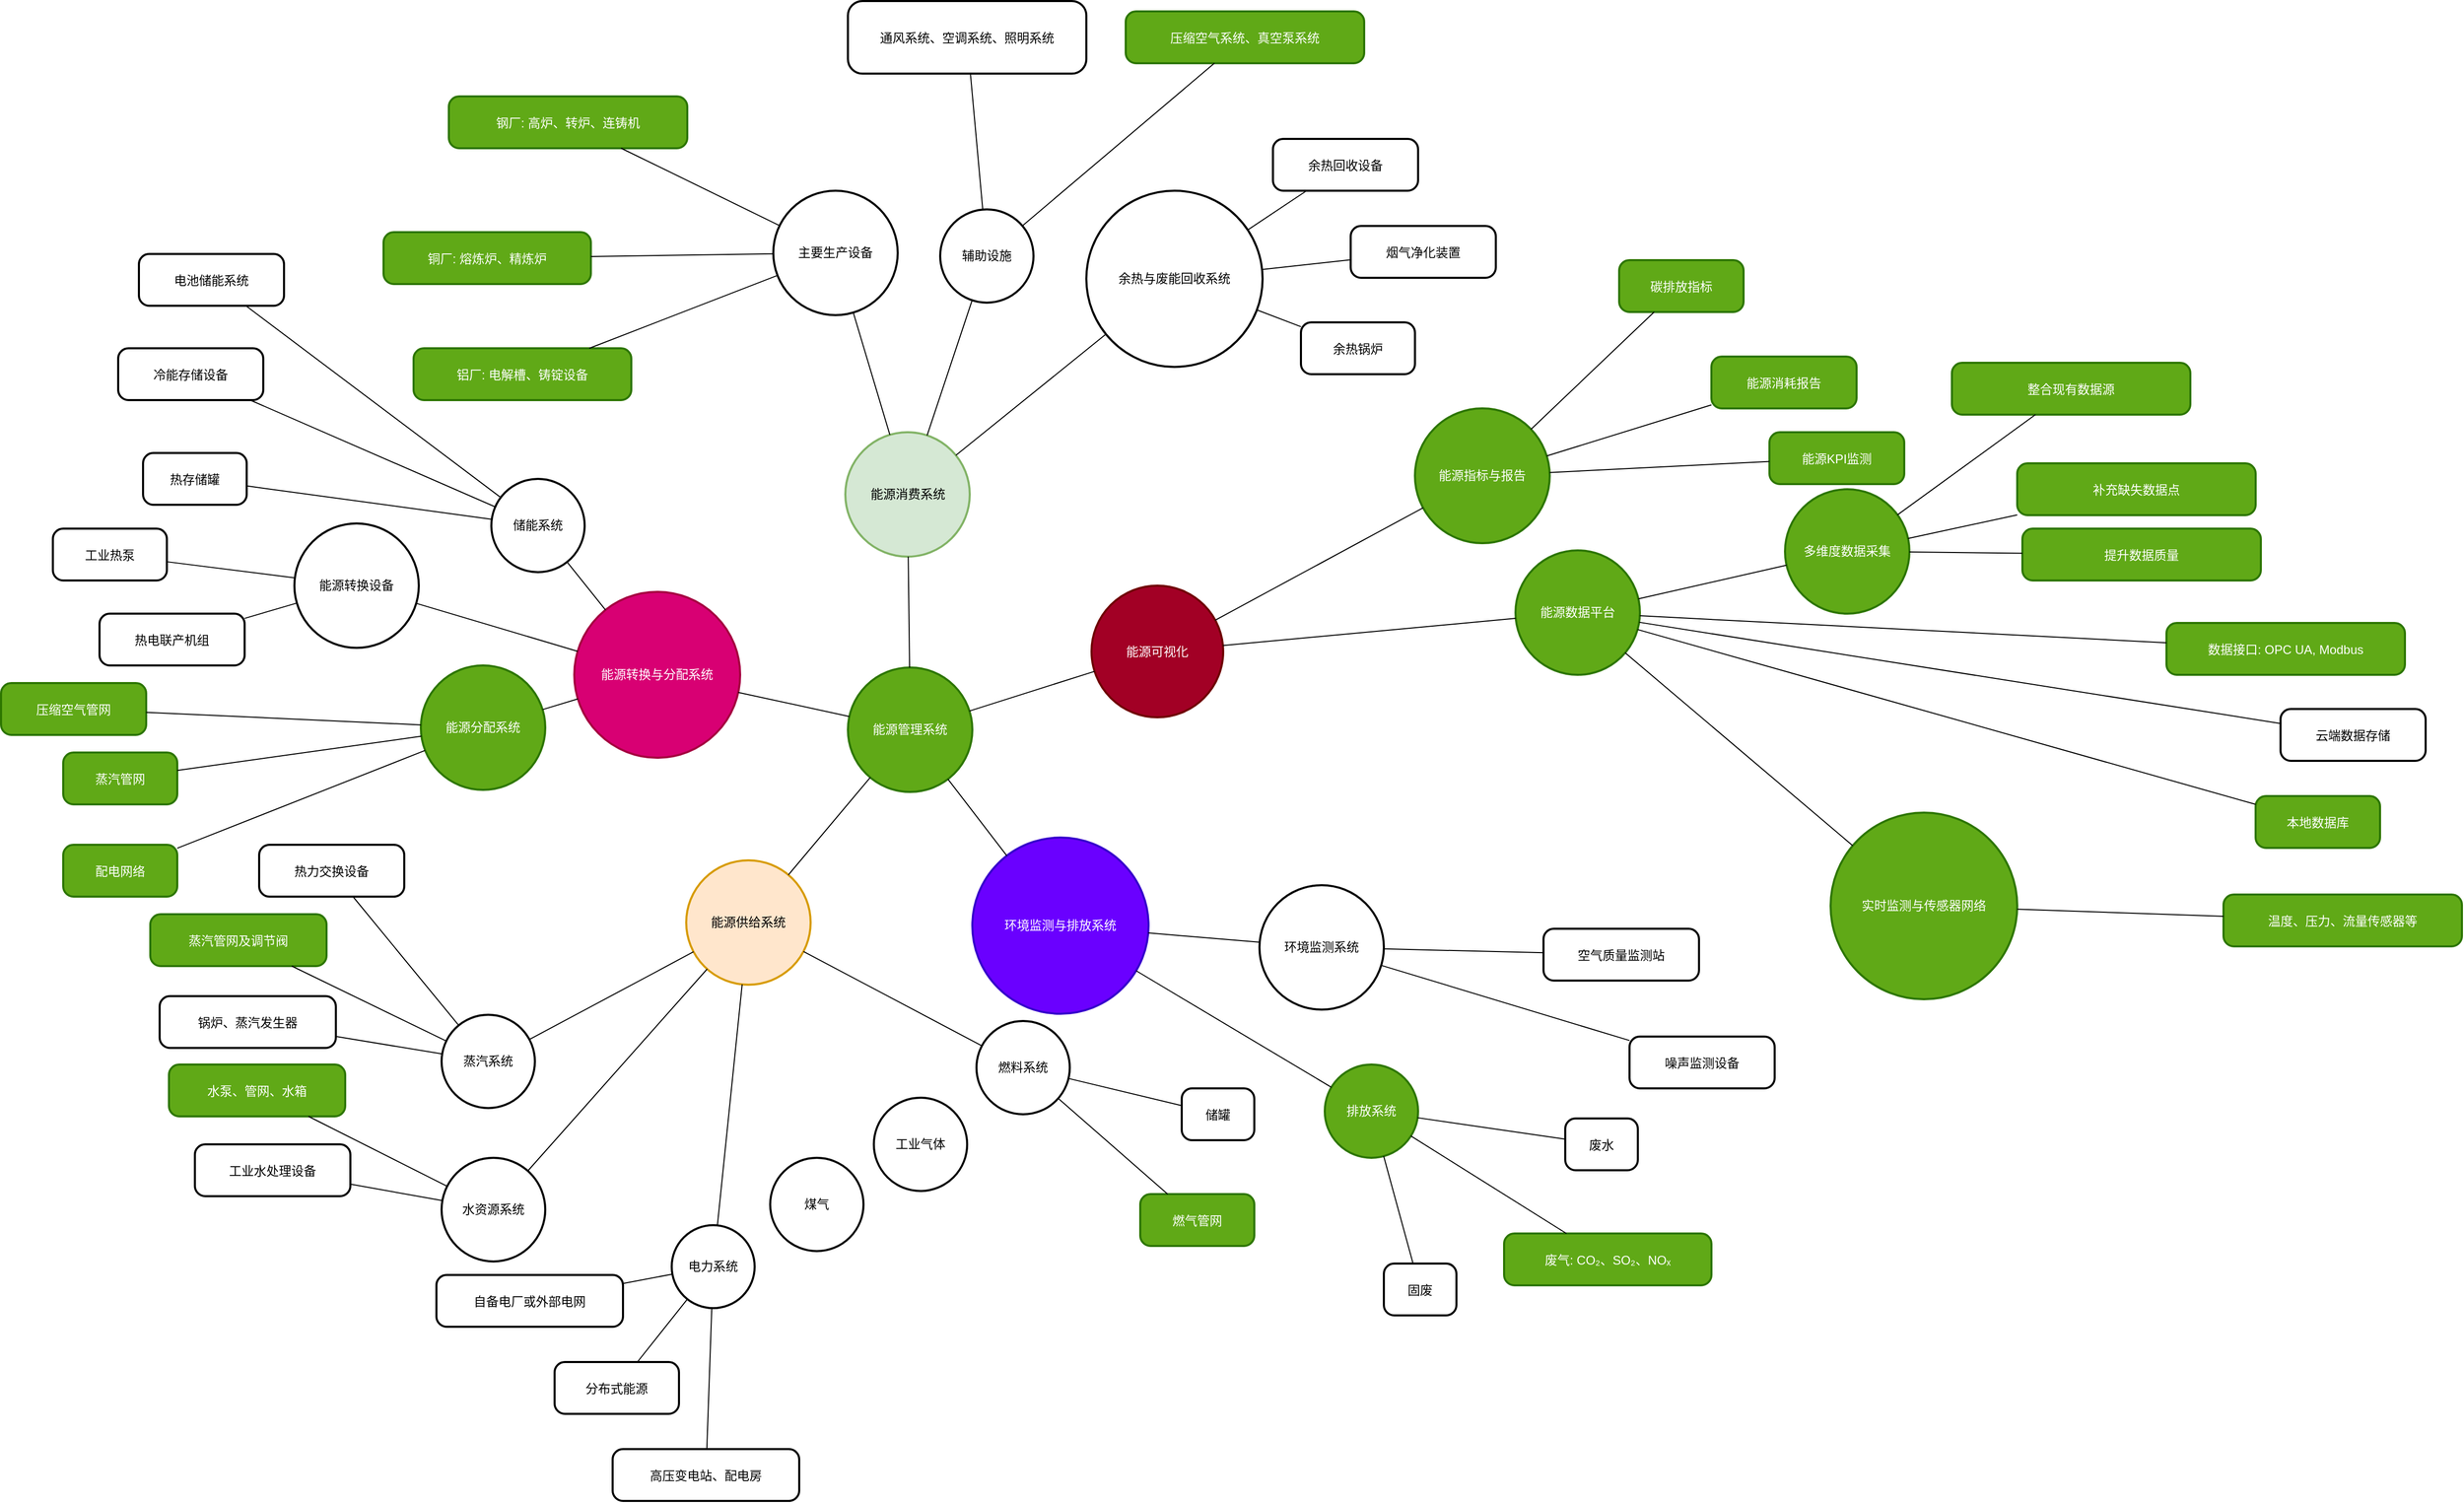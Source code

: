 <mxfile border="50" scale="3" compressed="false" locked="false" version="26.2.13">
  <diagram name="Blank" id="YmL12bMKpDGza6XwsDPr">
    <mxGraphModel dx="1762" dy="795" grid="0" gridSize="10" guides="1" tooltips="1" connect="1" arrows="1" fold="1" page="0" pageScale="1" pageWidth="827" pageHeight="1169" background="none" math="1" shadow="0">
      <root>
        <mxCell id="X5NqExCQtvZxIxQ7pmgY-0" />
        <mxCell id="1" parent="X5NqExCQtvZxIxQ7pmgY-0" />
        <mxCell id="WPgvBvjp4FEESnjXduVI-1" value="能源管理系统" style="ellipse;aspect=fixed;strokeWidth=2;whiteSpace=wrap;fillColor=#60a917;fontColor=#ffffff;strokeColor=#2D7600;" parent="1" vertex="1">
          <mxGeometry x="534" y="765" width="120" height="120" as="geometry" />
        </mxCell>
        <mxCell id="WPgvBvjp4FEESnjXduVI-2" value="能源供给系统" style="ellipse;aspect=fixed;strokeWidth=2;whiteSpace=wrap;fillColor=#ffe6cc;strokeColor=#d79b00;" parent="1" vertex="1">
          <mxGeometry x="378" y="951" width="120" height="120" as="geometry" />
        </mxCell>
        <mxCell id="WPgvBvjp4FEESnjXduVI-3" value="电力系统" style="ellipse;aspect=fixed;strokeWidth=2;whiteSpace=wrap;" parent="1" vertex="1">
          <mxGeometry x="364" y="1303" width="80" height="80" as="geometry" />
        </mxCell>
        <mxCell id="WPgvBvjp4FEESnjXduVI-4" value="高压变电站、配电房" style="rounded=1;arcSize=20;strokeWidth=2" parent="1" vertex="1">
          <mxGeometry x="307" y="1519" width="180" height="50" as="geometry" />
        </mxCell>
        <mxCell id="WPgvBvjp4FEESnjXduVI-5" value="自备电厂或外部电网" style="rounded=1;arcSize=20;strokeWidth=2" parent="1" vertex="1">
          <mxGeometry x="137" y="1351" width="180" height="50" as="geometry" />
        </mxCell>
        <mxCell id="WPgvBvjp4FEESnjXduVI-6" value="分布式能源" style="rounded=1;arcSize=20;strokeWidth=2" parent="1" vertex="1">
          <mxGeometry x="251" y="1435" width="120" height="50" as="geometry" />
        </mxCell>
        <mxCell id="WPgvBvjp4FEESnjXduVI-7" value="蒸汽系统" style="ellipse;aspect=fixed;strokeWidth=2;whiteSpace=wrap;" parent="1" vertex="1">
          <mxGeometry x="142" y="1100" width="90" height="90" as="geometry" />
        </mxCell>
        <mxCell id="WPgvBvjp4FEESnjXduVI-8" value="锅炉、蒸汽发生器" style="rounded=1;arcSize=20;strokeWidth=2" parent="1" vertex="1">
          <mxGeometry x="-130" y="1082" width="170" height="50" as="geometry" />
        </mxCell>
        <mxCell id="WPgvBvjp4FEESnjXduVI-9" value="蒸汽管网及调节阀" style="rounded=1;arcSize=20;strokeWidth=2;fillColor=#60a917;fontColor=#ffffff;strokeColor=#2D7600;" parent="1" vertex="1">
          <mxGeometry x="-139" y="1003" width="170" height="50" as="geometry" />
        </mxCell>
        <mxCell id="WPgvBvjp4FEESnjXduVI-10" value="热力交换设备" style="rounded=1;arcSize=20;strokeWidth=2" parent="1" vertex="1">
          <mxGeometry x="-34" y="936" width="140" height="50" as="geometry" />
        </mxCell>
        <mxCell id="WPgvBvjp4FEESnjXduVI-11" value="燃料系统" style="ellipse;aspect=fixed;strokeWidth=2;whiteSpace=wrap;" parent="1" vertex="1">
          <mxGeometry x="658" y="1106" width="90" height="90" as="geometry" />
        </mxCell>
        <mxCell id="WPgvBvjp4FEESnjXduVI-12" value="燃气管网" style="rounded=1;arcSize=20;strokeWidth=2;fillColor=#60a917;fontColor=#ffffff;strokeColor=#2D7600;" parent="1" vertex="1">
          <mxGeometry x="816" y="1273" width="110" height="50" as="geometry" />
        </mxCell>
        <mxCell id="WPgvBvjp4FEESnjXduVI-13" value="储罐" style="rounded=1;arcSize=20;strokeWidth=2" parent="1" vertex="1">
          <mxGeometry x="856" y="1171" width="70" height="50" as="geometry" />
        </mxCell>
        <mxCell id="WPgvBvjp4FEESnjXduVI-14" value="水资源系统" style="ellipse;aspect=fixed;strokeWidth=2;whiteSpace=wrap;" parent="1" vertex="1">
          <mxGeometry x="142" y="1238" width="100" height="100" as="geometry" />
        </mxCell>
        <mxCell id="WPgvBvjp4FEESnjXduVI-15" value="工业水处理设备" style="rounded=1;arcSize=20;strokeWidth=2" parent="1" vertex="1">
          <mxGeometry x="-96" y="1225" width="150" height="50" as="geometry" />
        </mxCell>
        <mxCell id="WPgvBvjp4FEESnjXduVI-16" value="水泵、管网、水箱" style="rounded=1;arcSize=20;strokeWidth=2;fillColor=#60a917;fontColor=#ffffff;strokeColor=#2D7600;" parent="1" vertex="1">
          <mxGeometry x="-121" y="1148" width="170" height="50" as="geometry" />
        </mxCell>
        <mxCell id="WPgvBvjp4FEESnjXduVI-17" value="能源转换与分配系统" style="ellipse;aspect=fixed;strokeWidth=2;whiteSpace=wrap;fillColor=#d80073;fontColor=#ffffff;strokeColor=#A50040;" parent="1" vertex="1">
          <mxGeometry x="270" y="692" width="160" height="160" as="geometry" />
        </mxCell>
        <mxCell id="WPgvBvjp4FEESnjXduVI-18" value="能源转换设备" style="ellipse;aspect=fixed;strokeWidth=2;whiteSpace=wrap;" parent="1" vertex="1">
          <mxGeometry y="626" width="120" height="120" as="geometry" />
        </mxCell>
        <mxCell id="WPgvBvjp4FEESnjXduVI-19" value="热电联产机组" style="rounded=1;arcSize=20;strokeWidth=2" parent="1" vertex="1">
          <mxGeometry x="-188" y="713" width="140" height="50" as="geometry" />
        </mxCell>
        <mxCell id="WPgvBvjp4FEESnjXduVI-20" value="工业热泵" style="rounded=1;arcSize=20;strokeWidth=2" parent="1" vertex="1">
          <mxGeometry x="-233" y="631" width="110" height="50" as="geometry" />
        </mxCell>
        <mxCell id="WPgvBvjp4FEESnjXduVI-21" value="能源分配系统" style="ellipse;aspect=fixed;strokeWidth=2;whiteSpace=wrap;fillColor=#60a917;fontColor=#ffffff;strokeColor=#2D7600;" parent="1" vertex="1">
          <mxGeometry x="122" y="763" width="120" height="120" as="geometry" />
        </mxCell>
        <mxCell id="WPgvBvjp4FEESnjXduVI-22" value="配电网络" style="rounded=1;arcSize=20;strokeWidth=2;fillColor=#60a917;fontColor=#ffffff;strokeColor=#2D7600;" parent="1" vertex="1">
          <mxGeometry x="-223" y="936" width="110" height="50" as="geometry" />
        </mxCell>
        <mxCell id="WPgvBvjp4FEESnjXduVI-23" value="蒸汽管网" style="rounded=1;arcSize=20;strokeWidth=2;fillColor=#60a917;fontColor=#ffffff;strokeColor=#2D7600;" parent="1" vertex="1">
          <mxGeometry x="-223" y="847" width="110" height="50" as="geometry" />
        </mxCell>
        <mxCell id="WPgvBvjp4FEESnjXduVI-24" value="压缩空气管网" style="rounded=1;arcSize=20;strokeWidth=2;fillColor=#60a917;fontColor=#ffffff;strokeColor=#2D7600;" parent="1" vertex="1">
          <mxGeometry x="-283" y="780" width="140" height="50" as="geometry" />
        </mxCell>
        <mxCell id="WPgvBvjp4FEESnjXduVI-25" value="储能系统" style="ellipse;aspect=fixed;strokeWidth=2;whiteSpace=wrap;" parent="1" vertex="1">
          <mxGeometry x="190" y="583" width="90" height="90" as="geometry" />
        </mxCell>
        <mxCell id="WPgvBvjp4FEESnjXduVI-26" value="电池储能系统" style="rounded=1;arcSize=20;strokeWidth=2" parent="1" vertex="1">
          <mxGeometry x="-150" y="366" width="140" height="50" as="geometry" />
        </mxCell>
        <mxCell id="WPgvBvjp4FEESnjXduVI-27" value="热存储罐" style="rounded=1;arcSize=20;strokeWidth=2" parent="1" vertex="1">
          <mxGeometry x="-146" y="558" width="100" height="50" as="geometry" />
        </mxCell>
        <mxCell id="WPgvBvjp4FEESnjXduVI-28" value="冷能存储设备" style="rounded=1;arcSize=20;strokeWidth=2" parent="1" vertex="1">
          <mxGeometry x="-170" y="457" width="140" height="50" as="geometry" />
        </mxCell>
        <mxCell id="WPgvBvjp4FEESnjXduVI-29" value="能源消费系统" style="ellipse;aspect=fixed;strokeWidth=2;whiteSpace=wrap;fillColor=#d5e8d4;strokeColor=#82b366;" parent="1" vertex="1">
          <mxGeometry x="531.5" y="538" width="120" height="120" as="geometry" />
        </mxCell>
        <mxCell id="WPgvBvjp4FEESnjXduVI-30" value="主要生产设备" style="ellipse;aspect=fixed;strokeWidth=2;whiteSpace=wrap;" parent="1" vertex="1">
          <mxGeometry x="462" y="305" width="120" height="120" as="geometry" />
        </mxCell>
        <mxCell id="WPgvBvjp4FEESnjXduVI-31" value="钢厂: 高炉、转炉、连铸机" style="rounded=1;arcSize=20;strokeWidth=2;fillColor=#60a917;fontColor=#ffffff;strokeColor=#2D7600;" parent="1" vertex="1">
          <mxGeometry x="149" y="214" width="230" height="50" as="geometry" />
        </mxCell>
        <mxCell id="WPgvBvjp4FEESnjXduVI-32" value="铝厂: 电解槽、铸锭设备" style="rounded=1;arcSize=20;strokeWidth=2;fillColor=#60a917;fontColor=#ffffff;strokeColor=#2D7600;" parent="1" vertex="1">
          <mxGeometry x="115" y="457" width="210" height="50" as="geometry" />
        </mxCell>
        <mxCell id="WPgvBvjp4FEESnjXduVI-33" value="铜厂: 熔炼炉、精炼炉" style="rounded=1;arcSize=20;strokeWidth=2;fillColor=#60a917;fontColor=#ffffff;strokeColor=#2D7600;" parent="1" vertex="1">
          <mxGeometry x="86" y="345" width="200" height="50" as="geometry" />
        </mxCell>
        <mxCell id="WPgvBvjp4FEESnjXduVI-34" value="辅助设施" style="ellipse;aspect=fixed;strokeWidth=2;whiteSpace=wrap;" parent="1" vertex="1">
          <mxGeometry x="623" y="323" width="90" height="90" as="geometry" />
        </mxCell>
        <mxCell id="WPgvBvjp4FEESnjXduVI-35" value="通风系统、空调系统、照明系统" style="rounded=1;arcSize=20;strokeWidth=2" parent="1" vertex="1">
          <mxGeometry x="534" y="122" width="230" height="70" as="geometry" />
        </mxCell>
        <mxCell id="WPgvBvjp4FEESnjXduVI-36" value="压缩空气系统、真空泵系统" style="rounded=1;arcSize=20;strokeWidth=2;fillColor=#60a917;fontColor=#ffffff;strokeColor=#2D7600;" parent="1" vertex="1">
          <mxGeometry x="802" y="132" width="230" height="50" as="geometry" />
        </mxCell>
        <mxCell id="WPgvBvjp4FEESnjXduVI-37" value="余热与废能回收系统" style="ellipse;aspect=fixed;strokeWidth=2;whiteSpace=wrap;" parent="1" vertex="1">
          <mxGeometry x="764" y="305" width="170" height="170" as="geometry" />
        </mxCell>
        <mxCell id="WPgvBvjp4FEESnjXduVI-38" value="余热锅炉" style="rounded=1;arcSize=20;strokeWidth=2" parent="1" vertex="1">
          <mxGeometry x="971" y="432" width="110" height="50" as="geometry" />
        </mxCell>
        <mxCell id="WPgvBvjp4FEESnjXduVI-39" value="余热回收设备" style="rounded=1;arcSize=20;strokeWidth=2" parent="1" vertex="1">
          <mxGeometry x="944" y="255" width="140" height="50" as="geometry" />
        </mxCell>
        <mxCell id="WPgvBvjp4FEESnjXduVI-40" value="烟气净化装置" style="rounded=1;arcSize=20;strokeWidth=2" parent="1" vertex="1">
          <mxGeometry x="1019" y="339" width="140" height="50" as="geometry" />
        </mxCell>
        <mxCell id="WPgvBvjp4FEESnjXduVI-41" value="环境监测与排放系统" style="ellipse;aspect=fixed;strokeWidth=2;whiteSpace=wrap;fillColor=#6a00ff;fontColor=#ffffff;strokeColor=#3700CC;" parent="1" vertex="1">
          <mxGeometry x="654" y="929" width="170" height="170" as="geometry" />
        </mxCell>
        <mxCell id="WPgvBvjp4FEESnjXduVI-42" value="排放系统" style="ellipse;aspect=fixed;strokeWidth=2;whiteSpace=wrap;fillColor=#60a917;fontColor=#ffffff;strokeColor=#2D7600;" parent="1" vertex="1">
          <mxGeometry x="994" y="1148" width="90" height="90" as="geometry" />
        </mxCell>
        <mxCell id="WPgvBvjp4FEESnjXduVI-43" value="废气: CO₂、SO₂、NOₓ" style="rounded=1;arcSize=20;strokeWidth=2;fillColor=#60a917;fontColor=#ffffff;strokeColor=#2D7600;" parent="1" vertex="1">
          <mxGeometry x="1167" y="1311" width="200" height="50" as="geometry" />
        </mxCell>
        <mxCell id="WPgvBvjp4FEESnjXduVI-44" value="废水" style="rounded=1;arcSize=20;strokeWidth=2" parent="1" vertex="1">
          <mxGeometry x="1226" y="1200" width="70" height="50" as="geometry" />
        </mxCell>
        <mxCell id="WPgvBvjp4FEESnjXduVI-45" value="固废" style="rounded=1;arcSize=20;strokeWidth=2" parent="1" vertex="1">
          <mxGeometry x="1051" y="1340" width="70" height="50" as="geometry" />
        </mxCell>
        <mxCell id="WPgvBvjp4FEESnjXduVI-46" value="环境监测系统" style="ellipse;aspect=fixed;strokeWidth=2;whiteSpace=wrap;" parent="1" vertex="1">
          <mxGeometry x="931" y="975" width="120" height="120" as="geometry" />
        </mxCell>
        <mxCell id="WPgvBvjp4FEESnjXduVI-47" value="空气质量监测站" style="rounded=1;arcSize=20;strokeWidth=2" parent="1" vertex="1">
          <mxGeometry x="1205" y="1017" width="150" height="50" as="geometry" />
        </mxCell>
        <mxCell id="WPgvBvjp4FEESnjXduVI-48" value="噪声监测设备" style="rounded=1;arcSize=20;strokeWidth=2" parent="1" vertex="1">
          <mxGeometry x="1288" y="1121" width="140" height="50" as="geometry" />
        </mxCell>
        <mxCell id="WPgvBvjp4FEESnjXduVI-49" value="能源可视化" style="ellipse;aspect=fixed;strokeWidth=2;whiteSpace=wrap;fillColor=#a20025;fontColor=#ffffff;strokeColor=#6F0000;" parent="1" vertex="1">
          <mxGeometry x="769" y="686" width="127" height="127" as="geometry" />
        </mxCell>
        <mxCell id="WPgvBvjp4FEESnjXduVI-50" value="实时监测与传感器网络" style="ellipse;aspect=fixed;strokeWidth=2;whiteSpace=wrap;fillColor=#60a917;fontColor=#ffffff;strokeColor=#2D7600;" parent="1" vertex="1">
          <mxGeometry x="1482" y="905" width="180" height="180" as="geometry" />
        </mxCell>
        <mxCell id="WPgvBvjp4FEESnjXduVI-51" value="温度、压力、流量传感器等" style="rounded=1;arcSize=20;strokeWidth=2;fillColor=#60a917;fontColor=#ffffff;strokeColor=#2D7600;" parent="1" vertex="1">
          <mxGeometry x="1861" y="984" width="230" height="50" as="geometry" />
        </mxCell>
        <mxCell id="WPgvBvjp4FEESnjXduVI-52" value="能源数据平台" style="ellipse;aspect=fixed;strokeWidth=2;whiteSpace=wrap;fillColor=#60a917;fontColor=#ffffff;strokeColor=#2D7600;" parent="1" vertex="1">
          <mxGeometry x="1178" y="652" width="120" height="120" as="geometry" />
        </mxCell>
        <mxCell id="WPgvBvjp4FEESnjXduVI-53" value="本地数据库" style="rounded=1;arcSize=20;strokeWidth=2;fillColor=#60a917;fontColor=#ffffff;strokeColor=#2D7600;" parent="1" vertex="1">
          <mxGeometry x="1892" y="889" width="120" height="50" as="geometry" />
        </mxCell>
        <mxCell id="WPgvBvjp4FEESnjXduVI-54" value="云端数据存储" style="rounded=1;arcSize=20;strokeWidth=2" parent="1" vertex="1">
          <mxGeometry x="1916" y="805" width="140" height="50" as="geometry" />
        </mxCell>
        <mxCell id="WPgvBvjp4FEESnjXduVI-55" value="数据接口: OPC UA, Modbus" style="rounded=1;arcSize=20;strokeWidth=2;fillColor=#60a917;fontColor=#ffffff;strokeColor=#2D7600;" parent="1" vertex="1">
          <mxGeometry x="1806" y="722" width="230" height="50" as="geometry" />
        </mxCell>
        <mxCell id="WPgvBvjp4FEESnjXduVI-56" value="能源指标与报告" style="ellipse;aspect=fixed;strokeWidth=2;whiteSpace=wrap;fillColor=#60a917;fontColor=#ffffff;strokeColor=#2D7600;" parent="1" vertex="1">
          <mxGeometry x="1081" y="515" width="130" height="130" as="geometry" />
        </mxCell>
        <mxCell id="WPgvBvjp4FEESnjXduVI-57" value="能源消耗报告" style="rounded=1;arcSize=20;strokeWidth=2;fillColor=#60a917;fontColor=#ffffff;strokeColor=#2D7600;" parent="1" vertex="1">
          <mxGeometry x="1367" y="465" width="140" height="50" as="geometry" />
        </mxCell>
        <mxCell id="WPgvBvjp4FEESnjXduVI-58" value="碳排放指标" style="rounded=1;arcSize=20;strokeWidth=2;fillColor=#60a917;fontColor=#ffffff;strokeColor=#2D7600;" parent="1" vertex="1">
          <mxGeometry x="1278" y="372" width="120" height="50" as="geometry" />
        </mxCell>
        <mxCell id="WPgvBvjp4FEESnjXduVI-59" value="能源KPI监测" style="rounded=1;arcSize=20;strokeWidth=2;fillColor=#60a917;fontColor=#ffffff;strokeColor=#2D7600;" parent="1" vertex="1">
          <mxGeometry x="1423" y="538" width="130" height="50" as="geometry" />
        </mxCell>
        <mxCell id="WPgvBvjp4FEESnjXduVI-60" style="endArrow=none;rounded=0;" parent="1" source="WPgvBvjp4FEESnjXduVI-1" target="WPgvBvjp4FEESnjXduVI-2" edge="1">
          <mxGeometry relative="1" as="geometry" />
        </mxCell>
        <mxCell id="WPgvBvjp4FEESnjXduVI-61" style="endArrow=none;rounded=0;" parent="1" source="WPgvBvjp4FEESnjXduVI-1" target="WPgvBvjp4FEESnjXduVI-17" edge="1">
          <mxGeometry relative="1" as="geometry" />
        </mxCell>
        <mxCell id="WPgvBvjp4FEESnjXduVI-62" style="endArrow=none;rounded=0;" parent="1" source="WPgvBvjp4FEESnjXduVI-1" target="WPgvBvjp4FEESnjXduVI-29" edge="1">
          <mxGeometry relative="1" as="geometry" />
        </mxCell>
        <mxCell id="WPgvBvjp4FEESnjXduVI-63" style="endArrow=none;rounded=0;" parent="1" source="WPgvBvjp4FEESnjXduVI-1" target="WPgvBvjp4FEESnjXduVI-41" edge="1">
          <mxGeometry relative="1" as="geometry" />
        </mxCell>
        <mxCell id="WPgvBvjp4FEESnjXduVI-64" style="endArrow=none;rounded=0;" parent="1" source="WPgvBvjp4FEESnjXduVI-1" target="WPgvBvjp4FEESnjXduVI-49" edge="1">
          <mxGeometry relative="1" as="geometry" />
        </mxCell>
        <mxCell id="WPgvBvjp4FEESnjXduVI-65" style="endArrow=none;rounded=0;" parent="1" source="WPgvBvjp4FEESnjXduVI-2" target="WPgvBvjp4FEESnjXduVI-3" edge="1">
          <mxGeometry relative="1" as="geometry" />
        </mxCell>
        <mxCell id="WPgvBvjp4FEESnjXduVI-66" style="endArrow=none;rounded=0;" parent="1" source="WPgvBvjp4FEESnjXduVI-2" target="WPgvBvjp4FEESnjXduVI-7" edge="1">
          <mxGeometry relative="1" as="geometry" />
        </mxCell>
        <mxCell id="WPgvBvjp4FEESnjXduVI-67" style="endArrow=none;rounded=0;" parent="1" source="WPgvBvjp4FEESnjXduVI-2" target="WPgvBvjp4FEESnjXduVI-11" edge="1">
          <mxGeometry relative="1" as="geometry" />
        </mxCell>
        <mxCell id="WPgvBvjp4FEESnjXduVI-68" style="endArrow=none;rounded=0;" parent="1" source="WPgvBvjp4FEESnjXduVI-2" target="WPgvBvjp4FEESnjXduVI-14" edge="1">
          <mxGeometry relative="1" as="geometry" />
        </mxCell>
        <mxCell id="WPgvBvjp4FEESnjXduVI-69" style="endArrow=none;rounded=0;" parent="1" source="WPgvBvjp4FEESnjXduVI-3" target="WPgvBvjp4FEESnjXduVI-4" edge="1">
          <mxGeometry relative="1" as="geometry" />
        </mxCell>
        <mxCell id="WPgvBvjp4FEESnjXduVI-70" style="endArrow=none;rounded=0;" parent="1" source="WPgvBvjp4FEESnjXduVI-3" target="WPgvBvjp4FEESnjXduVI-5" edge="1">
          <mxGeometry relative="1" as="geometry" />
        </mxCell>
        <mxCell id="WPgvBvjp4FEESnjXduVI-71" style="endArrow=none;rounded=0;" parent="1" source="WPgvBvjp4FEESnjXduVI-3" target="WPgvBvjp4FEESnjXduVI-6" edge="1">
          <mxGeometry relative="1" as="geometry" />
        </mxCell>
        <mxCell id="WPgvBvjp4FEESnjXduVI-72" style="endArrow=none;rounded=0;" parent="1" source="WPgvBvjp4FEESnjXduVI-7" target="WPgvBvjp4FEESnjXduVI-8" edge="1">
          <mxGeometry relative="1" as="geometry" />
        </mxCell>
        <mxCell id="WPgvBvjp4FEESnjXduVI-73" style="endArrow=none;rounded=0;" parent="1" source="WPgvBvjp4FEESnjXduVI-7" target="WPgvBvjp4FEESnjXduVI-9" edge="1">
          <mxGeometry relative="1" as="geometry" />
        </mxCell>
        <mxCell id="WPgvBvjp4FEESnjXduVI-74" style="endArrow=none;rounded=0;" parent="1" source="WPgvBvjp4FEESnjXduVI-7" target="WPgvBvjp4FEESnjXduVI-10" edge="1">
          <mxGeometry relative="1" as="geometry" />
        </mxCell>
        <mxCell id="WPgvBvjp4FEESnjXduVI-75" style="endArrow=none;rounded=0;" parent="1" source="WPgvBvjp4FEESnjXduVI-11" target="WPgvBvjp4FEESnjXduVI-12" edge="1">
          <mxGeometry relative="1" as="geometry" />
        </mxCell>
        <mxCell id="WPgvBvjp4FEESnjXduVI-76" style="endArrow=none;rounded=0;" parent="1" source="WPgvBvjp4FEESnjXduVI-11" target="WPgvBvjp4FEESnjXduVI-13" edge="1">
          <mxGeometry relative="1" as="geometry" />
        </mxCell>
        <mxCell id="WPgvBvjp4FEESnjXduVI-77" style="endArrow=none;rounded=0;" parent="1" source="WPgvBvjp4FEESnjXduVI-14" target="WPgvBvjp4FEESnjXduVI-15" edge="1">
          <mxGeometry relative="1" as="geometry" />
        </mxCell>
        <mxCell id="WPgvBvjp4FEESnjXduVI-78" style="endArrow=none;rounded=0;" parent="1" source="WPgvBvjp4FEESnjXduVI-14" target="WPgvBvjp4FEESnjXduVI-16" edge="1">
          <mxGeometry relative="1" as="geometry" />
        </mxCell>
        <mxCell id="WPgvBvjp4FEESnjXduVI-79" style="endArrow=none;rounded=0;" parent="1" source="WPgvBvjp4FEESnjXduVI-17" target="WPgvBvjp4FEESnjXduVI-18" edge="1">
          <mxGeometry relative="1" as="geometry" />
        </mxCell>
        <mxCell id="WPgvBvjp4FEESnjXduVI-80" style="endArrow=none;rounded=0;" parent="1" source="WPgvBvjp4FEESnjXduVI-17" target="WPgvBvjp4FEESnjXduVI-21" edge="1">
          <mxGeometry relative="1" as="geometry">
            <mxPoint x="1077.809" y="1267.992" as="sourcePoint" />
          </mxGeometry>
        </mxCell>
        <mxCell id="WPgvBvjp4FEESnjXduVI-81" style="endArrow=none;rounded=0;" parent="1" source="WPgvBvjp4FEESnjXduVI-17" target="WPgvBvjp4FEESnjXduVI-25" edge="1">
          <mxGeometry relative="1" as="geometry" />
        </mxCell>
        <mxCell id="WPgvBvjp4FEESnjXduVI-82" style="endArrow=none;rounded=0;" parent="1" source="WPgvBvjp4FEESnjXduVI-18" target="WPgvBvjp4FEESnjXduVI-19" edge="1">
          <mxGeometry relative="1" as="geometry" />
        </mxCell>
        <mxCell id="WPgvBvjp4FEESnjXduVI-83" style="endArrow=none;rounded=0;" parent="1" source="WPgvBvjp4FEESnjXduVI-18" target="WPgvBvjp4FEESnjXduVI-20" edge="1">
          <mxGeometry relative="1" as="geometry" />
        </mxCell>
        <mxCell id="WPgvBvjp4FEESnjXduVI-84" style="endArrow=none;rounded=0;" parent="1" source="WPgvBvjp4FEESnjXduVI-21" target="WPgvBvjp4FEESnjXduVI-22" edge="1">
          <mxGeometry relative="1" as="geometry" />
        </mxCell>
        <mxCell id="WPgvBvjp4FEESnjXduVI-85" style="endArrow=none;rounded=0;" parent="1" source="WPgvBvjp4FEESnjXduVI-21" target="WPgvBvjp4FEESnjXduVI-23" edge="1">
          <mxGeometry relative="1" as="geometry" />
        </mxCell>
        <mxCell id="WPgvBvjp4FEESnjXduVI-86" style="endArrow=none;rounded=0;" parent="1" source="WPgvBvjp4FEESnjXduVI-21" target="WPgvBvjp4FEESnjXduVI-24" edge="1">
          <mxGeometry relative="1" as="geometry" />
        </mxCell>
        <mxCell id="WPgvBvjp4FEESnjXduVI-87" style="endArrow=none;rounded=0;" parent="1" source="WPgvBvjp4FEESnjXduVI-25" target="WPgvBvjp4FEESnjXduVI-26" edge="1">
          <mxGeometry relative="1" as="geometry" />
        </mxCell>
        <mxCell id="WPgvBvjp4FEESnjXduVI-88" style="endArrow=none;rounded=0;" parent="1" source="WPgvBvjp4FEESnjXduVI-25" target="WPgvBvjp4FEESnjXduVI-27" edge="1">
          <mxGeometry relative="1" as="geometry" />
        </mxCell>
        <mxCell id="WPgvBvjp4FEESnjXduVI-89" style="endArrow=none;rounded=0;" parent="1" source="WPgvBvjp4FEESnjXduVI-25" target="WPgvBvjp4FEESnjXduVI-28" edge="1">
          <mxGeometry relative="1" as="geometry" />
        </mxCell>
        <mxCell id="WPgvBvjp4FEESnjXduVI-90" style="endArrow=none;rounded=0;" parent="1" source="WPgvBvjp4FEESnjXduVI-29" target="WPgvBvjp4FEESnjXduVI-30" edge="1">
          <mxGeometry relative="1" as="geometry" />
        </mxCell>
        <mxCell id="WPgvBvjp4FEESnjXduVI-91" style="endArrow=none;rounded=0;" parent="1" source="WPgvBvjp4FEESnjXduVI-29" target="WPgvBvjp4FEESnjXduVI-34" edge="1">
          <mxGeometry relative="1" as="geometry" />
        </mxCell>
        <mxCell id="WPgvBvjp4FEESnjXduVI-92" style="endArrow=none;rounded=0;" parent="1" source="WPgvBvjp4FEESnjXduVI-29" target="WPgvBvjp4FEESnjXduVI-37" edge="1">
          <mxGeometry relative="1" as="geometry" />
        </mxCell>
        <mxCell id="WPgvBvjp4FEESnjXduVI-93" style="endArrow=none;rounded=0;" parent="1" source="WPgvBvjp4FEESnjXduVI-30" target="WPgvBvjp4FEESnjXduVI-31" edge="1">
          <mxGeometry relative="1" as="geometry" />
        </mxCell>
        <mxCell id="WPgvBvjp4FEESnjXduVI-94" style="endArrow=none;rounded=0;" parent="1" source="WPgvBvjp4FEESnjXduVI-30" target="WPgvBvjp4FEESnjXduVI-32" edge="1">
          <mxGeometry relative="1" as="geometry" />
        </mxCell>
        <mxCell id="WPgvBvjp4FEESnjXduVI-95" style="endArrow=none;rounded=0;" parent="1" source="WPgvBvjp4FEESnjXduVI-30" target="WPgvBvjp4FEESnjXduVI-33" edge="1">
          <mxGeometry relative="1" as="geometry" />
        </mxCell>
        <mxCell id="WPgvBvjp4FEESnjXduVI-96" style="endArrow=none;rounded=0;" parent="1" source="WPgvBvjp4FEESnjXduVI-34" target="WPgvBvjp4FEESnjXduVI-35" edge="1">
          <mxGeometry relative="1" as="geometry" />
        </mxCell>
        <mxCell id="WPgvBvjp4FEESnjXduVI-97" style="endArrow=none;rounded=0;" parent="1" source="WPgvBvjp4FEESnjXduVI-34" target="WPgvBvjp4FEESnjXduVI-36" edge="1">
          <mxGeometry relative="1" as="geometry" />
        </mxCell>
        <mxCell id="WPgvBvjp4FEESnjXduVI-98" style="endArrow=none;rounded=0;" parent="1" source="WPgvBvjp4FEESnjXduVI-37" target="WPgvBvjp4FEESnjXduVI-38" edge="1">
          <mxGeometry relative="1" as="geometry" />
        </mxCell>
        <mxCell id="WPgvBvjp4FEESnjXduVI-99" style="endArrow=none;rounded=0;" parent="1" source="WPgvBvjp4FEESnjXduVI-37" target="WPgvBvjp4FEESnjXduVI-39" edge="1">
          <mxGeometry relative="1" as="geometry" />
        </mxCell>
        <mxCell id="WPgvBvjp4FEESnjXduVI-100" style="endArrow=none;rounded=0;" parent="1" source="WPgvBvjp4FEESnjXduVI-37" target="WPgvBvjp4FEESnjXduVI-40" edge="1">
          <mxGeometry relative="1" as="geometry" />
        </mxCell>
        <mxCell id="WPgvBvjp4FEESnjXduVI-101" style="endArrow=none;rounded=0;" parent="1" source="WPgvBvjp4FEESnjXduVI-41" target="WPgvBvjp4FEESnjXduVI-42" edge="1">
          <mxGeometry relative="1" as="geometry" />
        </mxCell>
        <mxCell id="WPgvBvjp4FEESnjXduVI-102" style="endArrow=none;rounded=0;" parent="1" source="WPgvBvjp4FEESnjXduVI-41" target="WPgvBvjp4FEESnjXduVI-46" edge="1">
          <mxGeometry relative="1" as="geometry" />
        </mxCell>
        <mxCell id="WPgvBvjp4FEESnjXduVI-103" style="endArrow=none;rounded=0;" parent="1" source="WPgvBvjp4FEESnjXduVI-42" target="WPgvBvjp4FEESnjXduVI-43" edge="1">
          <mxGeometry relative="1" as="geometry" />
        </mxCell>
        <mxCell id="WPgvBvjp4FEESnjXduVI-104" style="endArrow=none;rounded=0;" parent="1" source="WPgvBvjp4FEESnjXduVI-42" target="WPgvBvjp4FEESnjXduVI-44" edge="1">
          <mxGeometry relative="1" as="geometry" />
        </mxCell>
        <mxCell id="WPgvBvjp4FEESnjXduVI-105" style="endArrow=none;rounded=0;" parent="1" source="WPgvBvjp4FEESnjXduVI-42" target="WPgvBvjp4FEESnjXduVI-45" edge="1">
          <mxGeometry relative="1" as="geometry" />
        </mxCell>
        <mxCell id="WPgvBvjp4FEESnjXduVI-106" style="endArrow=none;rounded=0;" parent="1" source="WPgvBvjp4FEESnjXduVI-46" target="WPgvBvjp4FEESnjXduVI-47" edge="1">
          <mxGeometry relative="1" as="geometry" />
        </mxCell>
        <mxCell id="WPgvBvjp4FEESnjXduVI-107" style="endArrow=none;rounded=0;" parent="1" source="WPgvBvjp4FEESnjXduVI-46" target="WPgvBvjp4FEESnjXduVI-48" edge="1">
          <mxGeometry relative="1" as="geometry" />
        </mxCell>
        <mxCell id="WPgvBvjp4FEESnjXduVI-108" style="endArrow=none;rounded=0;" parent="1" source="WPgvBvjp4FEESnjXduVI-52" target="WPgvBvjp4FEESnjXduVI-50" edge="1">
          <mxGeometry relative="1" as="geometry" />
        </mxCell>
        <mxCell id="WPgvBvjp4FEESnjXduVI-109" style="endArrow=none;rounded=0;" parent="1" source="WPgvBvjp4FEESnjXduVI-49" target="WPgvBvjp4FEESnjXduVI-52" edge="1">
          <mxGeometry relative="1" as="geometry" />
        </mxCell>
        <mxCell id="WPgvBvjp4FEESnjXduVI-110" style="endArrow=none;rounded=0;" parent="1" source="WPgvBvjp4FEESnjXduVI-49" target="WPgvBvjp4FEESnjXduVI-56" edge="1">
          <mxGeometry relative="1" as="geometry" />
        </mxCell>
        <mxCell id="WPgvBvjp4FEESnjXduVI-111" style="endArrow=none;rounded=0;" parent="1" source="WPgvBvjp4FEESnjXduVI-50" target="WPgvBvjp4FEESnjXduVI-51" edge="1">
          <mxGeometry relative="1" as="geometry" />
        </mxCell>
        <mxCell id="WPgvBvjp4FEESnjXduVI-112" style="endArrow=none;rounded=0;" parent="1" source="WPgvBvjp4FEESnjXduVI-52" target="WPgvBvjp4FEESnjXduVI-53" edge="1">
          <mxGeometry relative="1" as="geometry" />
        </mxCell>
        <mxCell id="WPgvBvjp4FEESnjXduVI-113" style="endArrow=none;rounded=0;" parent="1" source="WPgvBvjp4FEESnjXduVI-52" target="WPgvBvjp4FEESnjXduVI-54" edge="1">
          <mxGeometry relative="1" as="geometry" />
        </mxCell>
        <mxCell id="WPgvBvjp4FEESnjXduVI-114" style="endArrow=none;rounded=0;" parent="1" source="WPgvBvjp4FEESnjXduVI-52" target="WPgvBvjp4FEESnjXduVI-55" edge="1">
          <mxGeometry relative="1" as="geometry" />
        </mxCell>
        <mxCell id="WPgvBvjp4FEESnjXduVI-115" style="endArrow=none;rounded=0;" parent="1" source="WPgvBvjp4FEESnjXduVI-56" target="WPgvBvjp4FEESnjXduVI-57" edge="1">
          <mxGeometry relative="1" as="geometry" />
        </mxCell>
        <mxCell id="WPgvBvjp4FEESnjXduVI-116" style="endArrow=none;rounded=0;" parent="1" source="WPgvBvjp4FEESnjXduVI-56" target="WPgvBvjp4FEESnjXduVI-58" edge="1">
          <mxGeometry relative="1" as="geometry" />
        </mxCell>
        <mxCell id="WPgvBvjp4FEESnjXduVI-117" style="endArrow=none;rounded=0;" parent="1" source="WPgvBvjp4FEESnjXduVI-56" target="WPgvBvjp4FEESnjXduVI-59" edge="1">
          <mxGeometry relative="1" as="geometry" />
        </mxCell>
        <mxCell id="WPgvBvjp4FEESnjXduVI-122" value="多维度数据采集" style="ellipse;aspect=fixed;strokeWidth=2;whiteSpace=wrap;fillColor=#60a917;fontColor=#ffffff;strokeColor=#2D7600;" parent="1" vertex="1">
          <mxGeometry x="1438" y="593" width="120" height="120" as="geometry" />
        </mxCell>
        <mxCell id="WPgvBvjp4FEESnjXduVI-123" value="" style="endArrow=none;html=1;rounded=0;" parent="1" source="WPgvBvjp4FEESnjXduVI-52" target="WPgvBvjp4FEESnjXduVI-122" edge="1">
          <mxGeometry width="50" height="50" relative="1" as="geometry">
            <mxPoint x="1395" y="790" as="sourcePoint" />
            <mxPoint x="1445" y="740" as="targetPoint" />
          </mxGeometry>
        </mxCell>
        <mxCell id="WPgvBvjp4FEESnjXduVI-124" value="整合现有数据源" style="rounded=1;arcSize=20;strokeWidth=2;fillColor=#60a917;fontColor=#ffffff;strokeColor=#2D7600;" parent="1" vertex="1">
          <mxGeometry x="1599" y="471" width="230" height="50" as="geometry" />
        </mxCell>
        <mxCell id="WPgvBvjp4FEESnjXduVI-125" value="补充缺失数据点" style="rounded=1;arcSize=20;strokeWidth=2;fillColor=#60a917;fontColor=#ffffff;strokeColor=#2D7600;" parent="1" vertex="1">
          <mxGeometry x="1662" y="568" width="230" height="50" as="geometry" />
        </mxCell>
        <mxCell id="WPgvBvjp4FEESnjXduVI-126" value="提升数据质量" style="rounded=1;arcSize=20;strokeWidth=2;fillColor=#60a917;fontColor=#ffffff;strokeColor=#2D7600;" parent="1" vertex="1">
          <mxGeometry x="1667" y="631" width="230" height="50" as="geometry" />
        </mxCell>
        <mxCell id="WPgvBvjp4FEESnjXduVI-127" value="" style="endArrow=none;html=1;rounded=0;" parent="1" source="WPgvBvjp4FEESnjXduVI-122" target="WPgvBvjp4FEESnjXduVI-124" edge="1">
          <mxGeometry width="50" height="50" relative="1" as="geometry">
            <mxPoint x="1395" y="790" as="sourcePoint" />
            <mxPoint x="1445" y="740" as="targetPoint" />
          </mxGeometry>
        </mxCell>
        <mxCell id="WPgvBvjp4FEESnjXduVI-128" value="" style="endArrow=none;html=1;rounded=0;" parent="1" source="WPgvBvjp4FEESnjXduVI-122" target="WPgvBvjp4FEESnjXduVI-125" edge="1">
          <mxGeometry width="50" height="50" relative="1" as="geometry">
            <mxPoint x="1556" y="628" as="sourcePoint" />
            <mxPoint x="1690" y="531" as="targetPoint" />
          </mxGeometry>
        </mxCell>
        <mxCell id="WPgvBvjp4FEESnjXduVI-129" value="" style="endArrow=none;html=1;rounded=0;" parent="1" source="WPgvBvjp4FEESnjXduVI-122" target="WPgvBvjp4FEESnjXduVI-126" edge="1">
          <mxGeometry width="50" height="50" relative="1" as="geometry">
            <mxPoint x="1567" y="650" as="sourcePoint" />
            <mxPoint x="1672" y="628" as="targetPoint" />
          </mxGeometry>
        </mxCell>
        <mxCell id="WPgvBvjp4FEESnjXduVI-130" value="煤气" style="ellipse;aspect=fixed;strokeWidth=2;whiteSpace=wrap;" parent="1" vertex="1">
          <mxGeometry x="459" y="1238" width="90" height="90" as="geometry" />
        </mxCell>
        <mxCell id="WPgvBvjp4FEESnjXduVI-131" value="工业气体" style="ellipse;aspect=fixed;strokeWidth=2;whiteSpace=wrap;" parent="1" vertex="1">
          <mxGeometry x="559" y="1180" width="90" height="90" as="geometry" />
        </mxCell>
      </root>
    </mxGraphModel>
  </diagram>
</mxfile>
